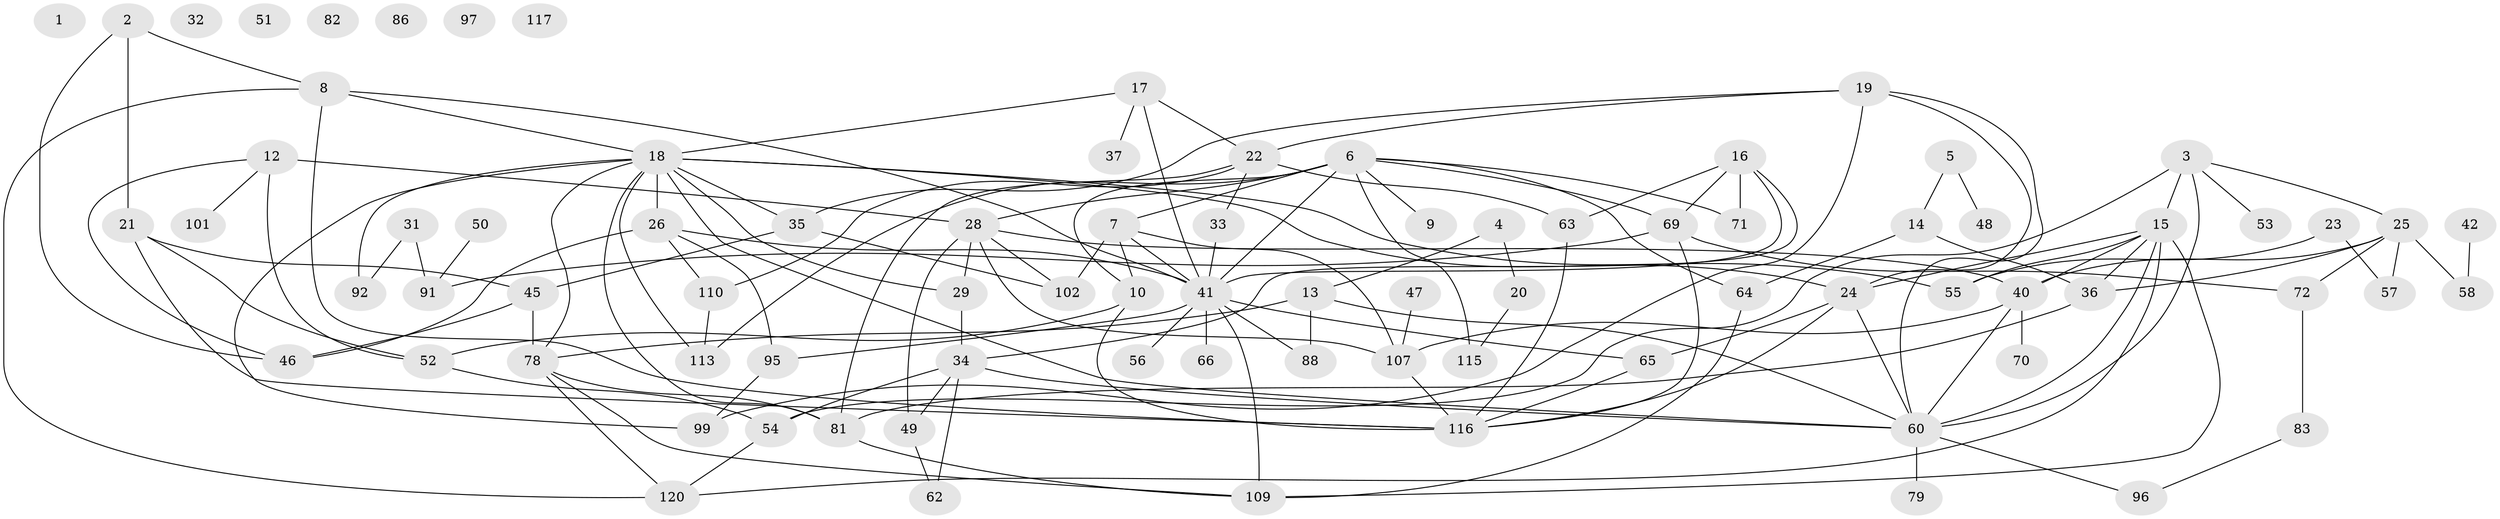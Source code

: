 // original degree distribution, {0: 0.058333333333333334, 2: 0.2, 4: 0.19166666666666668, 3: 0.20833333333333334, 1: 0.15, 5: 0.08333333333333333, 6: 0.075, 9: 0.016666666666666666, 8: 0.008333333333333333, 7: 0.008333333333333333}
// Generated by graph-tools (version 1.1) at 2025/41/03/06/25 10:41:22]
// undirected, 84 vertices, 145 edges
graph export_dot {
graph [start="1"]
  node [color=gray90,style=filled];
  1;
  2 [super="+11"];
  3 [super="+98"];
  4;
  5;
  6 [super="+108"];
  7 [super="+61"];
  8 [super="+103"];
  9;
  10;
  12;
  13;
  14 [super="+75"];
  15 [super="+43"];
  16 [super="+89"];
  17 [super="+27"];
  18 [super="+39"];
  19 [super="+38"];
  20;
  21 [super="+105"];
  22 [super="+73"];
  23;
  24 [super="+44"];
  25 [super="+84"];
  26 [super="+87"];
  28 [super="+30"];
  29;
  31;
  32;
  33;
  34 [super="+77"];
  35 [super="+94"];
  36;
  37;
  40 [super="+68"];
  41 [super="+67"];
  42;
  45 [super="+80"];
  46 [super="+106"];
  47;
  48 [super="+85"];
  49 [super="+76"];
  50;
  51;
  52 [super="+59"];
  53;
  54 [super="+90"];
  55 [super="+93"];
  56;
  57;
  58;
  60 [super="+104"];
  62 [super="+74"];
  63;
  64;
  65;
  66;
  69;
  70;
  71;
  72;
  78;
  79;
  81 [super="+114"];
  82;
  83 [super="+100"];
  86;
  88;
  91;
  92;
  95 [super="+111"];
  96;
  97;
  99;
  101;
  102;
  107;
  109 [super="+112"];
  110;
  113 [super="+119"];
  115;
  116 [super="+118"];
  117;
  120;
  2 -- 21;
  2 -- 46;
  2 -- 8;
  3 -- 53;
  3 -- 15 [weight=2];
  3 -- 60;
  3 -- 54;
  3 -- 25;
  4 -- 13;
  4 -- 20;
  5 -- 14;
  5 -- 48;
  6 -- 64;
  6 -- 115;
  6 -- 69;
  6 -- 71;
  6 -- 9;
  6 -- 10;
  6 -- 41;
  6 -- 113;
  6 -- 28;
  6 -- 7;
  7 -- 10;
  7 -- 41;
  7 -- 107;
  7 -- 102;
  8 -- 18;
  8 -- 116;
  8 -- 41;
  8 -- 120;
  10 -- 52;
  10 -- 116;
  12 -- 28 [weight=2];
  12 -- 46;
  12 -- 101;
  12 -- 52;
  13 -- 78;
  13 -- 88;
  13 -- 60;
  14 -- 64;
  14 -- 36;
  15 -- 24;
  15 -- 36;
  15 -- 120;
  15 -- 40;
  15 -- 109;
  15 -- 60;
  15 -- 55;
  16 -- 41;
  16 -- 71;
  16 -- 34;
  16 -- 69;
  16 -- 63;
  17 -- 18;
  17 -- 37;
  17 -- 22;
  17 -- 41;
  18 -- 26;
  18 -- 29;
  18 -- 60;
  18 -- 78;
  18 -- 81;
  18 -- 113;
  18 -- 99;
  18 -- 55;
  18 -- 92;
  18 -- 24;
  18 -- 35;
  19 -- 24;
  19 -- 99;
  19 -- 35;
  19 -- 22;
  19 -- 60;
  20 -- 115;
  21 -- 45 [weight=2];
  21 -- 116;
  21 -- 52;
  22 -- 33;
  22 -- 81;
  22 -- 110;
  22 -- 63;
  23 -- 55;
  23 -- 57;
  24 -- 60;
  24 -- 65;
  24 -- 116;
  25 -- 57;
  25 -- 36;
  25 -- 58;
  25 -- 72;
  25 -- 40;
  26 -- 41;
  26 -- 110;
  26 -- 46;
  26 -- 95;
  28 -- 40;
  28 -- 49;
  28 -- 102 [weight=2];
  28 -- 107;
  28 -- 29;
  29 -- 34;
  31 -- 91;
  31 -- 92;
  33 -- 41;
  34 -- 49;
  34 -- 54;
  34 -- 60;
  34 -- 62;
  35 -- 102;
  35 -- 45;
  36 -- 81;
  40 -- 70;
  40 -- 107;
  40 -- 60;
  41 -- 66;
  41 -- 88;
  41 -- 65;
  41 -- 56;
  41 -- 109;
  41 -- 95;
  42 -- 58;
  45 -- 46;
  45 -- 78;
  47 -- 107;
  49 -- 62;
  50 -- 91;
  52 -- 54;
  54 -- 120;
  60 -- 79;
  60 -- 96;
  63 -- 116;
  64 -- 109;
  65 -- 116;
  69 -- 72;
  69 -- 91;
  69 -- 116;
  72 -- 83;
  78 -- 81;
  78 -- 120;
  78 -- 109;
  81 -- 109;
  83 -- 96;
  95 -- 99;
  107 -- 116;
  110 -- 113;
}
